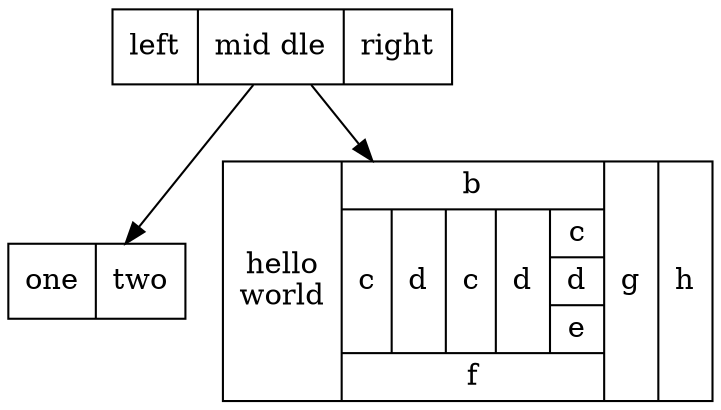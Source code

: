 digraph structs {
    node [shape=record];
    struct1 [shape=record,label="<f0> left|<f1> mid\ dle|<f2> right"];
    struct2 [shape=record,label="<f0> one|<f1> two"];
    struct3 [shape=record,label="hello\nworld |{ b |{c|<here> d| {{c| d| {c| d| e } }}  }| f}| g | h"];
    struct1 -> struct2;
    struct1 -> struct3;
}